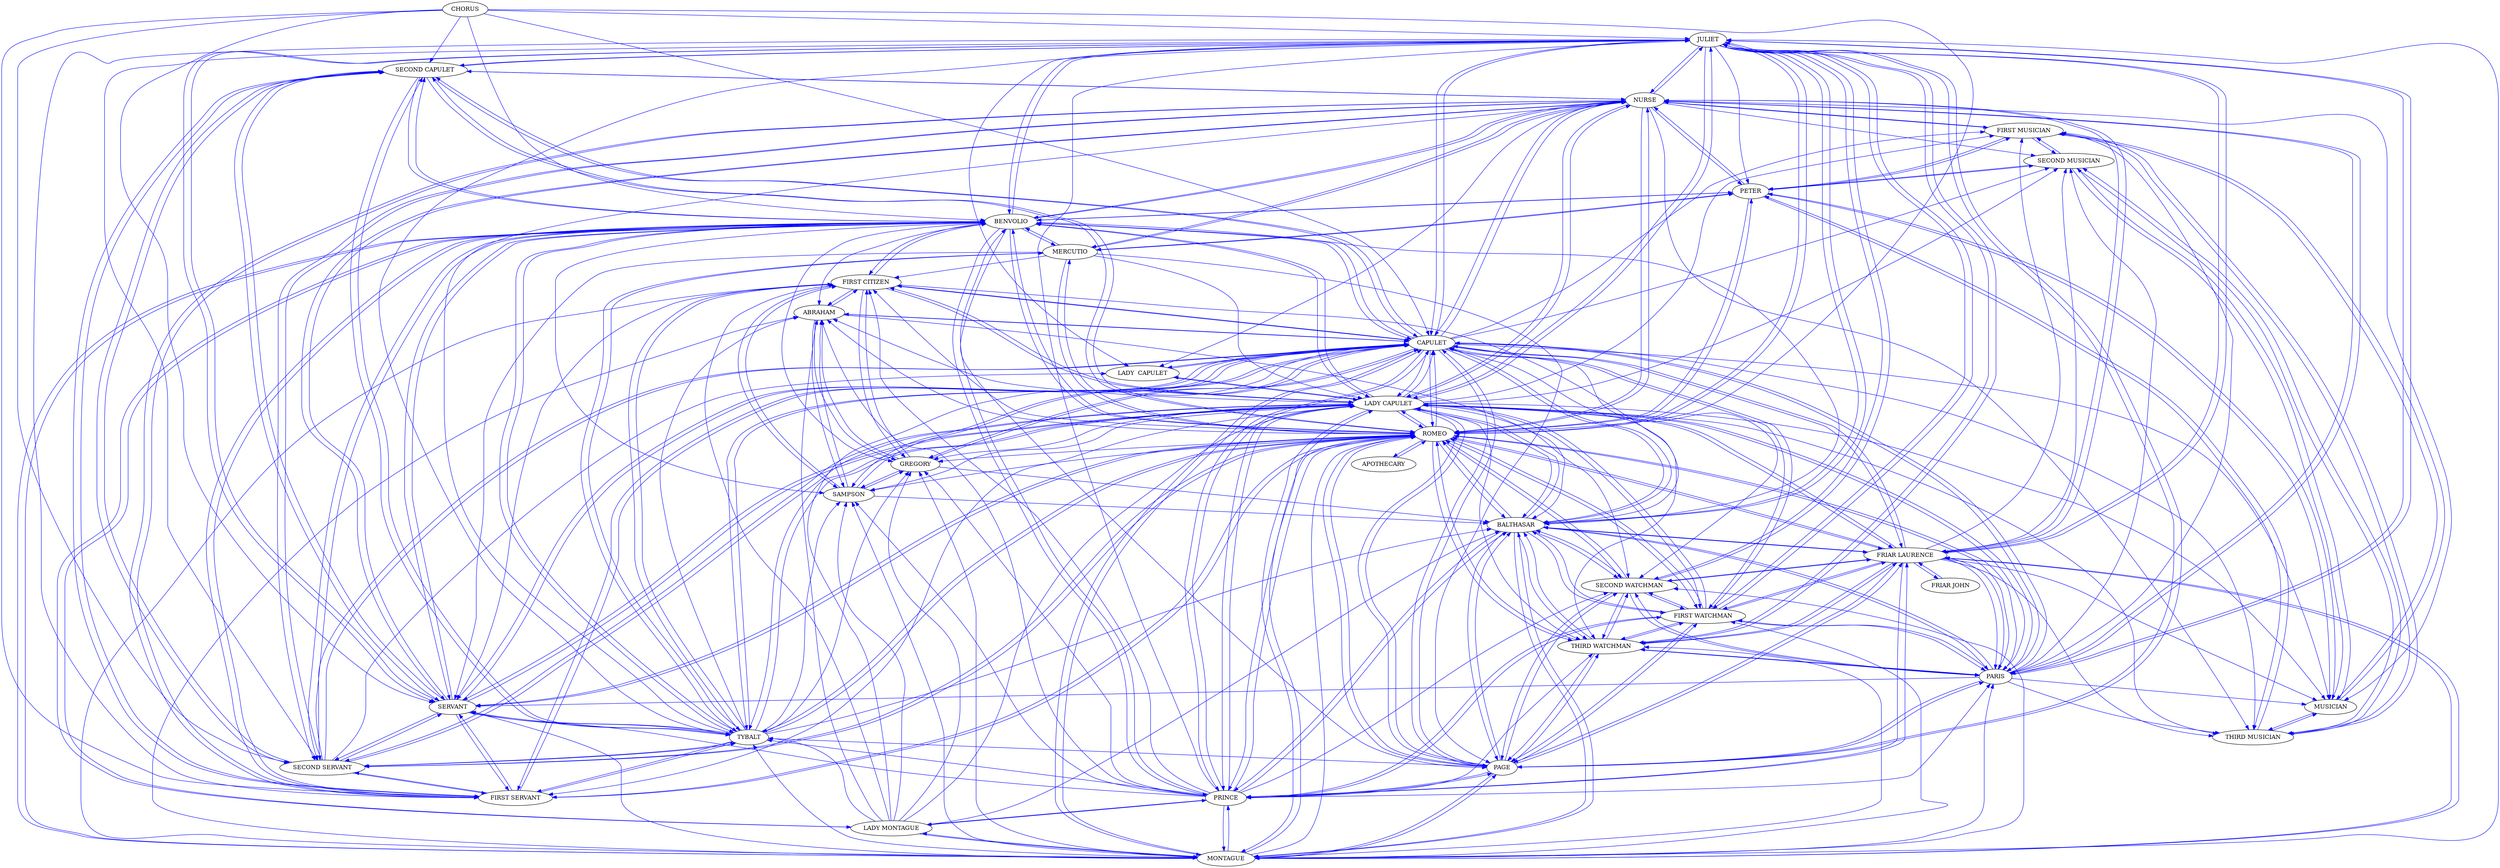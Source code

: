 strict digraph  {
	CHORUS -> JULIET	 [color=blue,
		weight=14];
	CHORUS -> "SECOND CAPULET"	 [color=blue,
		weight=14];
	CHORUS -> BENVOLIO	 [color=blue,
		weight=14];
	CHORUS -> ROMEO	 [color=blue,
		weight=14];
	CHORUS -> "SECOND SERVANT"	 [color=blue,
		weight=14];
	CHORUS -> SERVANT	 [color=blue,
		weight=14];
	CHORUS -> "FIRST SERVANT"	 [color=blue,
		weight=14];
	CHORUS -> CAPULET	 [color=blue,
		weight=14];
	BALTHASAR -> MONTAGUE	 [color=blue,
		weight=6];
	BALTHASAR -> JULIET	 [color=blue,
		weight=21];
	BALTHASAR -> PAGE	 [color=blue,
		weight=21];
	BALTHASAR -> PRINCE	 [color=blue,
		weight=6];
	BALTHASAR -> ROMEO	 [color=blue,
		weight=32];
	BALTHASAR -> PARIS	 [color=blue,
		weight=21];
	BALTHASAR -> "THIRD WATCHMAN"	 [color=blue,
		weight=21];
	BALTHASAR -> "FIRST WATCHMAN"	 [color=blue,
		weight=21];
	BALTHASAR -> "SECOND WATCHMAN"	 [color=blue,
		weight=21];
	BALTHASAR -> CAPULET	 [color=blue,
		weight=6];
	BALTHASAR -> "FRIAR LAURENCE"	 [color=blue,
		weight=18];
	BALTHASAR -> "LADY CAPULET"	 [color=blue,
		weight=6];
	MONTAGUE -> BALTHASAR	 [color=blue,
		weight=38];
	MONTAGUE -> TYBALT	 [color=blue,
		weight=31];
	MONTAGUE -> SAMPSON	 [color=blue,
		weight=28];
	MONTAGUE -> "LADY MONTAGUE"	 [color=blue,
		weight=28];
	MONTAGUE -> GREGORY	 [color=blue,
		weight=28];
	MONTAGUE -> JULIET	 [color=blue,
		weight=10];
	MONTAGUE -> PAGE	 [color=blue,
		weight=10];
	MONTAGUE -> PRINCE	 [color=blue,
		weight=40];
	MONTAGUE -> BENVOLIO	 [color=blue,
		weight=31];
	MONTAGUE -> ROMEO	 [color=blue,
		weight=12];
	MONTAGUE -> PARIS	 [color=blue,
		weight=10];
	MONTAGUE -> SERVANT	 [color=blue,
		weight=3];
	MONTAGUE -> "THIRD WATCHMAN"	 [color=blue,
		weight=10];
	MONTAGUE -> "FIRST WATCHMAN"	 [color=blue,
		weight=10];
	MONTAGUE -> "SECOND WATCHMAN"	 [color=blue,
		weight=10];
	MONTAGUE -> ABRAHAM	 [color=blue,
		weight=28];
	MONTAGUE -> CAPULET	 [color=blue,
		weight=41];
	MONTAGUE -> "FIRST CITIZEN"	 [color=blue,
		weight=31];
	MONTAGUE -> "FRIAR LAURENCE"	 [color=blue,
		weight=10];
	MONTAGUE -> "LADY CAPULET"	 [color=blue,
		weight=41];
	TYBALT -> BALTHASAR	 [color=blue,
		weight=5];
	TYBALT -> SAMPSON	 [color=blue,
		weight=5];
	TYBALT -> GREGORY	 [color=blue,
		weight=5];
	TYBALT -> JULIET	 [color=blue,
		weight=17];
	TYBALT -> PAGE	 [color=blue,
		weight=12];
	TYBALT -> "SECOND CAPULET"	 [color=blue,
		weight=17];
	TYBALT -> BENVOLIO	 [color=blue,
		weight=36];
	TYBALT -> ROMEO	 [color=blue,
		weight=26];
	TYBALT -> "SECOND SERVANT"	 [color=blue,
		weight=17];
	TYBALT -> SERVANT	 [color=blue,
		weight=31];
	TYBALT -> MERCUTIO	 [color=blue,
		weight=12];
	TYBALT -> "FIRST SERVANT"	 [color=blue,
		weight=17];
	TYBALT -> ABRAHAM	 [color=blue,
		weight=5];
	TYBALT -> CAPULET	 [color=blue,
		weight=22];
	TYBALT -> "FIRST CITIZEN"	 [color=blue,
		weight=19];
	TYBALT -> "LADY CAPULET"	 [color=blue,
		weight=14];
	TYBALT -> NURSE	 [color=blue,
		weight=17];
	SAMPSON -> BALTHASAR	 [color=blue,
		weight=9];
	SAMPSON -> GREGORY	 [color=blue,
		weight=31];
	SAMPSON -> ABRAHAM	 [color=blue,
		weight=9];
	SAMPSON -> CAPULET	 [color=blue,
		weight=31];
	SAMPSON -> "FIRST CITIZEN"	 [color=blue,
		weight=31];
	"LADY MONTAGUE" -> BALTHASAR	 [color=blue,
		weight=3];
	"LADY MONTAGUE" -> MONTAGUE	 [color=blue,
		weight=3];
	"LADY MONTAGUE" -> TYBALT	 [color=blue,
		weight=3];
	"LADY MONTAGUE" -> SAMPSON	 [color=blue,
		weight=3];
	"LADY MONTAGUE" -> GREGORY	 [color=blue,
		weight=3];
	"LADY MONTAGUE" -> PRINCE	 [color=blue,
		weight=2];
	"LADY MONTAGUE" -> BENVOLIO	 [color=blue,
		weight=3];
	"LADY MONTAGUE" -> ABRAHAM	 [color=blue,
		weight=3];
	"LADY MONTAGUE" -> CAPULET	 [color=blue,
		weight=3];
	"LADY MONTAGUE" -> "FIRST CITIZEN"	 [color=blue,
		weight=3];
	"LADY MONTAGUE" -> "LADY CAPULET"	 [color=blue,
		weight=3];
	GREGORY -> BALTHASAR	 [color=blue,
		weight=3];
	GREGORY -> SAMPSON	 [color=blue,
		weight=20];
	GREGORY -> ABRAHAM	 [color=blue,
		weight=3];
	GREGORY -> CAPULET	 [color=blue,
		weight=20];
	GREGORY -> "FIRST CITIZEN"	 [color=blue,
		weight=20];
	JULIET -> BALTHASAR	 [color=blue,
		weight=14];
	JULIET -> PAGE	 [color=blue,
		weight=14];
	JULIET -> "SECOND CAPULET"	 [color=blue,
		weight=19];
	JULIET -> BENVOLIO	 [color=blue,
		weight=19];
	JULIET -> ROMEO	 [color=blue,
		weight=187];
	JULIET -> PARIS	 [color=blue,
		weight=27];
	JULIET -> "SECOND SERVANT"	 [color=blue,
		weight=19];
	JULIET -> SERVANT	 [color=blue,
		weight=19];
	JULIET -> "THIRD WATCHMAN"	 [color=blue,
		weight=14];
	JULIET -> "FIRST WATCHMAN"	 [color=blue,
		weight=14];
	JULIET -> "FIRST SERVANT"	 [color=blue,
		weight=19];
	JULIET -> "SECOND WATCHMAN"	 [color=blue,
		weight=14];
	JULIET -> "LADY  CAPULET"	 [color=blue,
		weight=12];
	JULIET -> PETER	 [color=blue,
		weight=2];
	JULIET -> CAPULET	 [color=blue,
		weight=36];
	JULIET -> "FRIAR LAURENCE"	 [color=blue,
		weight=69];
	JULIET -> "LADY CAPULET"	 [color=blue,
		weight=108];
	JULIET -> NURSE	 [color=blue,
		weight=351];
	APOTHECARY -> ROMEO	 [color=blue,
		weight=7];
	PAGE -> BALTHASAR	 [color=blue,
		weight=7];
	PAGE -> MONTAGUE	 [color=blue,
		weight=5];
	PAGE -> JULIET	 [color=blue,
		weight=9];
	PAGE -> PRINCE	 [color=blue,
		weight=5];
	PAGE -> ROMEO	 [color=blue,
		weight=7];
	PAGE -> PARIS	 [color=blue,
		weight=9];
	PAGE -> "THIRD WATCHMAN"	 [color=blue,
		weight=9];
	PAGE -> "FIRST WATCHMAN"	 [color=blue,
		weight=9];
	PAGE -> "SECOND WATCHMAN"	 [color=blue,
		weight=9];
	PAGE -> CAPULET	 [color=blue,
		weight=5];
	PAGE -> "FRIAR LAURENCE"	 [color=blue,
		weight=6];
	PAGE -> "LADY CAPULET"	 [color=blue,
		weight=5];
	"THIRD MUSICIAN" -> MUSICIAN	 [color=blue,
		weight=1];
	"THIRD MUSICIAN" -> "SECOND MUSICIAN"	 [color=blue,
		weight=1];
	"THIRD MUSICIAN" -> PETER	 [color=blue,
		weight=1];
	"THIRD MUSICIAN" -> "FIRST MUSICIAN"	 [color=blue,
		weight=1];
	PRINCE -> BALTHASAR	 [color=blue,
		weight=60];
	PRINCE -> MONTAGUE	 [color=blue,
		weight=72];
	PRINCE -> TYBALT	 [color=blue,
		weight=39];
	PRINCE -> SAMPSON	 [color=blue,
		weight=23];
	PRINCE -> "LADY MONTAGUE"	 [color=blue,
		weight=23];
	PRINCE -> GREGORY	 [color=blue,
		weight=23];
	PRINCE -> JULIET	 [color=blue,
		weight=37];
	PRINCE -> PAGE	 [color=blue,
		weight=37];
	PRINCE -> BENVOLIO	 [color=blue,
		weight=39];
	PRINCE -> ROMEO	 [color=blue,
		weight=37];
	PRINCE -> PARIS	 [color=blue,
		weight=37];
	PRINCE -> SERVANT	 [color=blue,
		weight=16];
	PRINCE -> "THIRD WATCHMAN"	 [color=blue,
		weight=37];
	PRINCE -> "FIRST WATCHMAN"	 [color=blue,
		weight=37];
	PRINCE -> "SECOND WATCHMAN"	 [color=blue,
		weight=37];
	PRINCE -> ABRAHAM	 [color=blue,
		weight=23];
	PRINCE -> CAPULET	 [color=blue,
		weight=74];
	PRINCE -> "FIRST CITIZEN"	 [color=blue,
		weight=39];
	PRINCE -> "FRIAR LAURENCE"	 [color=blue,
		weight=37];
	PRINCE -> "LADY CAPULET"	 [color=blue,
		weight=74];
	MUSICIAN -> "THIRD MUSICIAN"	 [color=blue,
		weight=1];
	MUSICIAN -> "SECOND MUSICIAN"	 [color=blue,
		weight=1];
	MUSICIAN -> PETER	 [color=blue,
		weight=1];
	MUSICIAN -> "FIRST MUSICIAN"	 [color=blue,
		weight=1];
	"SECOND CAPULET" -> TYBALT	 [color=blue,
		weight=3];
	"SECOND CAPULET" -> JULIET	 [color=blue,
		weight=3];
	"SECOND CAPULET" -> BENVOLIO	 [color=blue,
		weight=3];
	"SECOND CAPULET" -> ROMEO	 [color=blue,
		weight=3];
	"SECOND CAPULET" -> "SECOND SERVANT"	 [color=blue,
		weight=3];
	"SECOND CAPULET" -> SERVANT	 [color=blue,
		weight=3];
	"SECOND CAPULET" -> "FIRST SERVANT"	 [color=blue,
		weight=3];
	"SECOND CAPULET" -> CAPULET	 [color=blue,
		weight=3];
	"SECOND CAPULET" -> NURSE	 [color=blue,
		weight=3];
	"SECOND MUSICIAN" -> "THIRD MUSICIAN"	 [color=blue,
		weight=4];
	"SECOND MUSICIAN" -> MUSICIAN	 [color=blue,
		weight=4];
	"SECOND MUSICIAN" -> PETER	 [color=blue,
		weight=2];
	"SECOND MUSICIAN" -> "FIRST MUSICIAN"	 [color=blue,
		weight=4];
	BENVOLIO -> BALTHASAR	 [color=blue,
		weight=51];
	BENVOLIO -> MONTAGUE	 [color=blue,
		weight=55];
	BENVOLIO -> TYBALT	 [color=blue,
		weight=93];
	BENVOLIO -> SAMPSON	 [color=blue,
		weight=51];
	BENVOLIO -> "LADY MONTAGUE"	 [color=blue,
		weight=26];
	BENVOLIO -> GREGORY	 [color=blue,
		weight=51];
	BENVOLIO -> JULIET	 [color=blue,
		weight=1];
	BENVOLIO -> PAGE	 [color=blue,
		weight=14];
	BENVOLIO -> PRINCE	 [color=blue,
		weight=76];
	BENVOLIO -> "SECOND CAPULET"	 [color=blue,
		weight=1];
	BENVOLIO -> ROMEO	 [color=blue,
		weight=81];
	BENVOLIO -> "SECOND SERVANT"	 [color=blue,
		weight=1];
	BENVOLIO -> SERVANT	 [color=blue,
		weight=62];
	BENVOLIO -> MERCUTIO	 [color=blue,
		weight=49];
	BENVOLIO -> "FIRST SERVANT"	 [color=blue,
		weight=1];
	BENVOLIO -> ABRAHAM	 [color=blue,
		weight=51];
	BENVOLIO -> PETER	 [color=blue,
		weight=2];
	BENVOLIO -> CAPULET	 [color=blue,
		weight=81];
	BENVOLIO -> "FIRST CITIZEN"	 [color=blue,
		weight=104];
	BENVOLIO -> "LADY CAPULET"	 [color=blue,
		weight=100];
	BENVOLIO -> NURSE	 [color=blue,
		weight=3];
	ROMEO -> BALTHASAR	 [color=blue,
		weight=162];
	ROMEO -> TYBALT	 [color=blue,
		weight=115];
	ROMEO -> SAMPSON	 [color=blue,
		weight=66];
	ROMEO -> GREGORY	 [color=blue,
		weight=66];
	ROMEO -> JULIET	 [color=blue,
		weight=224];
	ROMEO -> APOTHECARY	 [color=blue,
		weight=23];
	ROMEO -> PAGE	 [color=blue,
		weight=98];
	ROMEO -> PRINCE	 [color=blue,
		weight=66];
	ROMEO -> "SECOND CAPULET"	 [color=blue,
		weight=28];
	ROMEO -> BENVOLIO	 [color=blue,
		weight=215];
	ROMEO -> PARIS	 [color=blue,
		weight=83];
	ROMEO -> "SECOND SERVANT"	 [color=blue,
		weight=28];
	ROMEO -> SERVANT	 [color=blue,
		weight=83];
	ROMEO -> "THIRD WATCHMAN"	 [color=blue,
		weight=83];
	ROMEO -> "FIRST WATCHMAN"	 [color=blue,
		weight=83];
	ROMEO -> MERCUTIO	 [color=blue,
		weight=75];
	ROMEO -> "FIRST SERVANT"	 [color=blue,
		weight=28];
	ROMEO -> "SECOND WATCHMAN"	 [color=blue,
		weight=83];
	ROMEO -> ABRAHAM	 [color=blue,
		weight=66];
	ROMEO -> PETER	 [color=blue,
		weight=29];
	ROMEO -> CAPULET	 [color=blue,
		weight=94];
	ROMEO -> "FIRST CITIZEN"	 [color=blue,
		weight=102];
	ROMEO -> "FRIAR LAURENCE"	 [color=blue,
		weight=107];
	ROMEO -> "LADY CAPULET"	 [color=blue,
		weight=126];
	ROMEO -> NURSE	 [color=blue,
		weight=219];
	PARIS -> BALTHASAR	 [color=blue,
		weight=14];
	PARIS -> JULIET	 [color=blue,
		weight=44];
	PARIS -> PAGE	 [color=blue,
		weight=33];
	PARIS -> "THIRD MUSICIAN"	 [color=blue,
		weight=6];
	PARIS -> MUSICIAN	 [color=blue,
		weight=6];
	PARIS -> "SECOND MUSICIAN"	 [color=blue,
		weight=6];
	PARIS -> ROMEO	 [color=blue,
		weight=14];
	PARIS -> SERVANT	 [color=blue,
		weight=4];
	PARIS -> "THIRD WATCHMAN"	 [color=blue,
		weight=33];
	PARIS -> "FIRST WATCHMAN"	 [color=blue,
		weight=33];
	PARIS -> "SECOND WATCHMAN"	 [color=blue,
		weight=33];
	PARIS -> CAPULET	 [color=blue,
		weight=14];
	PARIS -> "FIRST MUSICIAN"	 [color=blue,
		weight=6];
	PARIS -> "FRIAR LAURENCE"	 [color=blue,
		weight=29];
	PARIS -> "LADY CAPULET"	 [color=blue,
		weight=10];
	PARIS -> NURSE	 [color=blue,
		weight=6];
	"SECOND SERVANT" -> TYBALT	 [color=blue,
		weight=5];
	"SECOND SERVANT" -> "SECOND CAPULET"	 [color=blue,
		weight=5];
	"SECOND SERVANT" -> BENVOLIO	 [color=blue,
		weight=5];
	"SECOND SERVANT" -> ROMEO	 [color=blue,
		weight=5];
	"SECOND SERVANT" -> SERVANT	 [color=blue,
		weight=5];
	"SECOND SERVANT" -> "FIRST SERVANT"	 [color=blue,
		weight=5];
	"SECOND SERVANT" -> "LADY  CAPULET"	 [color=blue,
		weight=5];
	"SECOND SERVANT" -> CAPULET	 [color=blue,
		weight=7];
	"SECOND SERVANT" -> "LADY CAPULET"	 [color=blue,
		weight=5];
	"SECOND SERVANT" -> NURSE	 [color=blue,
		weight=10];
	SERVANT -> TYBALT	 [color=blue,
		weight=1];
	SERVANT -> JULIET	 [color=blue,
		weight=5];
	SERVANT -> "SECOND CAPULET"	 [color=blue,
		weight=1];
	SERVANT -> BENVOLIO	 [color=blue,
		weight=12];
	SERVANT -> ROMEO	 [color=blue,
		weight=12];
	SERVANT -> "SECOND SERVANT"	 [color=blue,
		weight=1];
	SERVANT -> "FIRST SERVANT"	 [color=blue,
		weight=1];
	SERVANT -> CAPULET	 [color=blue,
		weight=1];
	SERVANT -> "LADY CAPULET"	 [color=blue,
		weight=4];
	SERVANT -> NURSE	 [color=blue,
		weight=5];
	"THIRD WATCHMAN" -> BALTHASAR	 [color=blue,
		weight=3];
	"THIRD WATCHMAN" -> JULIET	 [color=blue,
		weight=3];
	"THIRD WATCHMAN" -> PAGE	 [color=blue,
		weight=3];
	"THIRD WATCHMAN" -> ROMEO	 [color=blue,
		weight=3];
	"THIRD WATCHMAN" -> PARIS	 [color=blue,
		weight=3];
	"THIRD WATCHMAN" -> "FIRST WATCHMAN"	 [color=blue,
		weight=3];
	"THIRD WATCHMAN" -> "SECOND WATCHMAN"	 [color=blue,
		weight=3];
	"THIRD WATCHMAN" -> "FRIAR LAURENCE"	 [color=blue,
		weight=3];
	"FIRST WATCHMAN" -> BALTHASAR	 [color=blue,
		weight=19];
	"FIRST WATCHMAN" -> JULIET	 [color=blue,
		weight=19];
	"FIRST WATCHMAN" -> PAGE	 [color=blue,
		weight=19];
	"FIRST WATCHMAN" -> PRINCE	 [color=blue,
		weight=6];
	"FIRST WATCHMAN" -> ROMEO	 [color=blue,
		weight=19];
	"FIRST WATCHMAN" -> PARIS	 [color=blue,
		weight=19];
	"FIRST WATCHMAN" -> "THIRD WATCHMAN"	 [color=blue,
		weight=19];
	"FIRST WATCHMAN" -> "SECOND WATCHMAN"	 [color=blue,
		weight=19];
	"FIRST WATCHMAN" -> CAPULET	 [color=blue,
		weight=6];
	"FIRST WATCHMAN" -> "FRIAR LAURENCE"	 [color=blue,
		weight=19];
	"FIRST WATCHMAN" -> "LADY CAPULET"	 [color=blue,
		weight=6];
	"FRIAR JOHN" -> "FRIAR LAURENCE"	 [color=blue,
		weight=12];
	MERCUTIO -> TYBALT	 [color=blue,
		weight=40];
	MERCUTIO -> PAGE	 [color=blue,
		weight=53];
	MERCUTIO -> BENVOLIO	 [color=blue,
		weight=261];
	MERCUTIO -> ROMEO	 [color=blue,
		weight=197];
	MERCUTIO -> SERVANT	 [color=blue,
		weight=66];
	MERCUTIO -> PETER	 [color=blue,
		weight=21];
	MERCUTIO -> "FIRST CITIZEN"	 [color=blue,
		weight=66];
	MERCUTIO -> "LADY CAPULET"	 [color=blue,
		weight=66];
	MERCUTIO -> NURSE	 [color=blue,
		weight=21];
	"FIRST SERVANT" -> TYBALT	 [color=blue,
		weight=9];
	"FIRST SERVANT" -> "SECOND CAPULET"	 [color=blue,
		weight=9];
	"FIRST SERVANT" -> BENVOLIO	 [color=blue,
		weight=9];
	"FIRST SERVANT" -> ROMEO	 [color=blue,
		weight=9];
	"FIRST SERVANT" -> "SECOND SERVANT"	 [color=blue,
		weight=10];
	"FIRST SERVANT" -> SERVANT	 [color=blue,
		weight=9];
	"FIRST SERVANT" -> CAPULET	 [color=blue,
		weight=1];
	"FIRST SERVANT" -> NURSE	 [color=blue,
		weight=9];
	"SECOND WATCHMAN" -> BALTHASAR	 [color=blue,
		weight=1];
	"SECOND WATCHMAN" -> JULIET	 [color=blue,
		weight=1];
	"SECOND WATCHMAN" -> PAGE	 [color=blue,
		weight=1];
	"SECOND WATCHMAN" -> ROMEO	 [color=blue,
		weight=1];
	"SECOND WATCHMAN" -> PARIS	 [color=blue,
		weight=1];
	"SECOND WATCHMAN" -> "THIRD WATCHMAN"	 [color=blue,
		weight=1];
	"SECOND WATCHMAN" -> "FIRST WATCHMAN"	 [color=blue,
		weight=1];
	"SECOND WATCHMAN" -> "FRIAR LAURENCE"	 [color=blue,
		weight=1];
	ABRAHAM -> BALTHASAR	 [color=blue,
		weight=5];
	ABRAHAM -> SAMPSON	 [color=blue,
		weight=5];
	ABRAHAM -> GREGORY	 [color=blue,
		weight=5];
	ABRAHAM -> CAPULET	 [color=blue,
		weight=5];
	ABRAHAM -> "FIRST CITIZEN"	 [color=blue,
		weight=5];
	"LADY  CAPULET" -> CAPULET	 [color=blue,
		weight=2];
	"LADY  CAPULET" -> "LADY CAPULET"	 [color=blue,
		weight=2];
	PETER -> "THIRD MUSICIAN"	 [color=blue,
		weight=27];
	PETER -> MUSICIAN	 [color=blue,
		weight=27];
	PETER -> "SECOND MUSICIAN"	 [color=blue,
		weight=27];
	PETER -> BENVOLIO	 [color=blue,
		weight=1];
	PETER -> ROMEO	 [color=blue,
		weight=5];
	PETER -> MERCUTIO	 [color=blue,
		weight=1];
	PETER -> "FIRST MUSICIAN"	 [color=blue,
		weight=27];
	PETER -> NURSE	 [color=blue,
		weight=6];
	CAPULET -> BALTHASAR	 [color=blue,
		weight=13];
	CAPULET -> MONTAGUE	 [color=blue,
		weight=5];
	CAPULET -> TYBALT	 [color=blue,
		weight=52];
	CAPULET -> SAMPSON	 [color=blue,
		weight=3];
	CAPULET -> GREGORY	 [color=blue,
		weight=3];
	CAPULET -> JULIET	 [color=blue,
		weight=139];
	CAPULET -> PAGE	 [color=blue,
		weight=10];
	CAPULET -> "THIRD MUSICIAN"	 [color=blue,
		weight=28];
	CAPULET -> PRINCE	 [color=blue,
		weight=10];
	CAPULET -> MUSICIAN	 [color=blue,
		weight=20];
	CAPULET -> "SECOND CAPULET"	 [color=blue,
		weight=56];
	CAPULET -> "SECOND MUSICIAN"	 [color=blue,
		weight=28];
	CAPULET -> BENVOLIO	 [color=blue,
		weight=59];
	CAPULET -> ROMEO	 [color=blue,
		weight=66];
	CAPULET -> PARIS	 [color=blue,
		weight=95];
	CAPULET -> "SECOND SERVANT"	 [color=blue,
		weight=72];
	CAPULET -> SERVANT	 [color=blue,
		weight=90];
	CAPULET -> "THIRD WATCHMAN"	 [color=blue,
		weight=10];
	CAPULET -> "FIRST WATCHMAN"	 [color=blue,
		weight=10];
	CAPULET -> "FIRST SERVANT"	 [color=blue,
		weight=67];
	CAPULET -> "SECOND WATCHMAN"	 [color=blue,
		weight=10];
	CAPULET -> ABRAHAM	 [color=blue,
		weight=3];
	CAPULET -> "LADY  CAPULET"	 [color=blue,
		weight=26];
	CAPULET -> "FIRST CITIZEN"	 [color=blue,
		weight=3];
	CAPULET -> "FIRST MUSICIAN"	 [color=blue,
		weight=28];
	CAPULET -> "FRIAR LAURENCE"	 [color=blue,
		weight=30];
	CAPULET -> "LADY CAPULET"	 [color=blue,
		weight=168];
	CAPULET -> NURSE	 [color=blue,
		weight=171];
	"FIRST CITIZEN" -> BALTHASAR	 [color=blue,
		weight=2];
	"FIRST CITIZEN" -> TYBALT	 [color=blue,
		weight=6];
	"FIRST CITIZEN" -> SAMPSON	 [color=blue,
		weight=2];
	"FIRST CITIZEN" -> GREGORY	 [color=blue,
		weight=2];
	"FIRST CITIZEN" -> BENVOLIO	 [color=blue,
		weight=6];
	"FIRST CITIZEN" -> SERVANT	 [color=blue,
		weight=4];
	"FIRST CITIZEN" -> ABRAHAM	 [color=blue,
		weight=2];
	"FIRST CITIZEN" -> CAPULET	 [color=blue,
		weight=2];
	"FIRST CITIZEN" -> "LADY CAPULET"	 [color=blue,
		weight=4];
	"FIRST MUSICIAN" -> "THIRD MUSICIAN"	 [color=blue,
		weight=9];
	"FIRST MUSICIAN" -> MUSICIAN	 [color=blue,
		weight=9];
	"FIRST MUSICIAN" -> "SECOND MUSICIAN"	 [color=blue,
		weight=9];
	"FIRST MUSICIAN" -> PETER	 [color=blue,
		weight=6];
	"FIRST MUSICIAN" -> NURSE	 [color=blue,
		weight=1];
	"FRIAR LAURENCE" -> BALTHASAR	 [color=blue,
		weight=76];
	"FRIAR LAURENCE" -> MONTAGUE	 [color=blue,
		weight=46];
	"FRIAR LAURENCE" -> JULIET	 [color=blue,
		weight=136];
	"FRIAR LAURENCE" -> PAGE	 [color=blue,
		weight=76];
	"FRIAR LAURENCE" -> "THIRD MUSICIAN"	 [color=blue,
		weight=25];
	"FRIAR LAURENCE" -> PRINCE	 [color=blue,
		weight=46];
	"FRIAR LAURENCE" -> MUSICIAN	 [color=blue,
		weight=25];
	"FRIAR LAURENCE" -> "SECOND MUSICIAN"	 [color=blue,
		weight=25];
	"FRIAR LAURENCE" -> ROMEO	 [color=blue,
		weight=220];
	"FRIAR LAURENCE" -> PARIS	 [color=blue,
		weight=109];
	"FRIAR LAURENCE" -> "THIRD WATCHMAN"	 [color=blue,
		weight=76];
	"FRIAR LAURENCE" -> "FIRST WATCHMAN"	 [color=blue,
		weight=76];
	"FRIAR LAURENCE" -> "FRIAR JOHN"	 [color=blue,
		weight=10];
	"FRIAR LAURENCE" -> "SECOND WATCHMAN"	 [color=blue,
		weight=76];
	"FRIAR LAURENCE" -> CAPULET	 [color=blue,
		weight=71];
	"FRIAR LAURENCE" -> "FIRST MUSICIAN"	 [color=blue,
		weight=25];
	"FRIAR LAURENCE" -> "LADY CAPULET"	 [color=blue,
		weight=71];
	"FRIAR LAURENCE" -> NURSE	 [color=blue,
		weight=105];
	"LADY CAPULET" -> BALTHASAR	 [color=blue,
		weight=6];
	"LADY CAPULET" -> MONTAGUE	 [color=blue,
		weight=11];
	"LADY CAPULET" -> TYBALT	 [color=blue,
		weight=12];
	"LADY CAPULET" -> SAMPSON	 [color=blue,
		weight=1];
	"LADY CAPULET" -> GREGORY	 [color=blue,
		weight=1];
	"LADY CAPULET" -> JULIET	 [color=blue,
		weight=82];
	"LADY CAPULET" -> PAGE	 [color=blue,
		weight=5];
	"LADY CAPULET" -> "THIRD MUSICIAN"	 [color=blue,
		weight=13];
	"LADY CAPULET" -> PRINCE	 [color=blue,
		weight=16];
	"LADY CAPULET" -> MUSICIAN	 [color=blue,
		weight=6];
	"LADY CAPULET" -> "SECOND MUSICIAN"	 [color=blue,
		weight=13];
	"LADY CAPULET" -> BENVOLIO	 [color=blue,
		weight=12];
	"LADY CAPULET" -> ROMEO	 [color=blue,
		weight=5];
	"LADY CAPULET" -> PARIS	 [color=blue,
		weight=13];
	"LADY CAPULET" -> "SECOND SERVANT"	 [color=blue,
		weight=3];
	"LADY CAPULET" -> SERVANT	 [color=blue,
		weight=12];
	"LADY CAPULET" -> "THIRD WATCHMAN"	 [color=blue,
		weight=5];
	"LADY CAPULET" -> "FIRST WATCHMAN"	 [color=blue,
		weight=5];
	"LADY CAPULET" -> "FIRST SERVANT"	 [color=blue,
		weight=3];
	"LADY CAPULET" -> "SECOND WATCHMAN"	 [color=blue,
		weight=5];
	"LADY CAPULET" -> ABRAHAM	 [color=blue,
		weight=1];
	"LADY CAPULET" -> "LADY  CAPULET"	 [color=blue,
		weight=1];
	"LADY CAPULET" -> CAPULET	 [color=blue,
		weight=34];
	"LADY CAPULET" -> "FIRST CITIZEN"	 [color=blue,
		weight=12];
	"LADY CAPULET" -> "FIRST MUSICIAN"	 [color=blue,
		weight=13];
	"LADY CAPULET" -> "FRIAR LAURENCE"	 [color=blue,
		weight=11];
	"LADY CAPULET" -> NURSE	 [color=blue,
		weight=94];
	NURSE -> JULIET	 [color=blue,
		weight=167];
	NURSE -> "THIRD MUSICIAN"	 [color=blue,
		weight=28];
	NURSE -> MUSICIAN	 [color=blue,
		weight=8];
	NURSE -> "SECOND CAPULET"	 [color=blue,
		weight=15];
	NURSE -> "SECOND MUSICIAN"	 [color=blue,
		weight=28];
	NURSE -> BENVOLIO	 [color=blue,
		weight=26];
	NURSE -> ROMEO	 [color=blue,
		weight=95];
	NURSE -> PARIS	 [color=blue,
		weight=6];
	NURSE -> "SECOND SERVANT"	 [color=blue,
		weight=19];
	NURSE -> SERVANT	 [color=blue,
		weight=15];
	NURSE -> MERCUTIO	 [color=blue,
		weight=11];
	NURSE -> "FIRST SERVANT"	 [color=blue,
		weight=19];
	NURSE -> "LADY  CAPULET"	 [color=blue,
		weight=2];
	NURSE -> PETER	 [color=blue,
		weight=56];
	NURSE -> CAPULET	 [color=blue,
		weight=32];
	NURSE -> "FIRST MUSICIAN"	 [color=blue,
		weight=28];
	NURSE -> "FRIAR LAURENCE"	 [color=blue,
		weight=28];
	NURSE -> "LADY CAPULET"	 [color=blue,
		weight=84];
}
